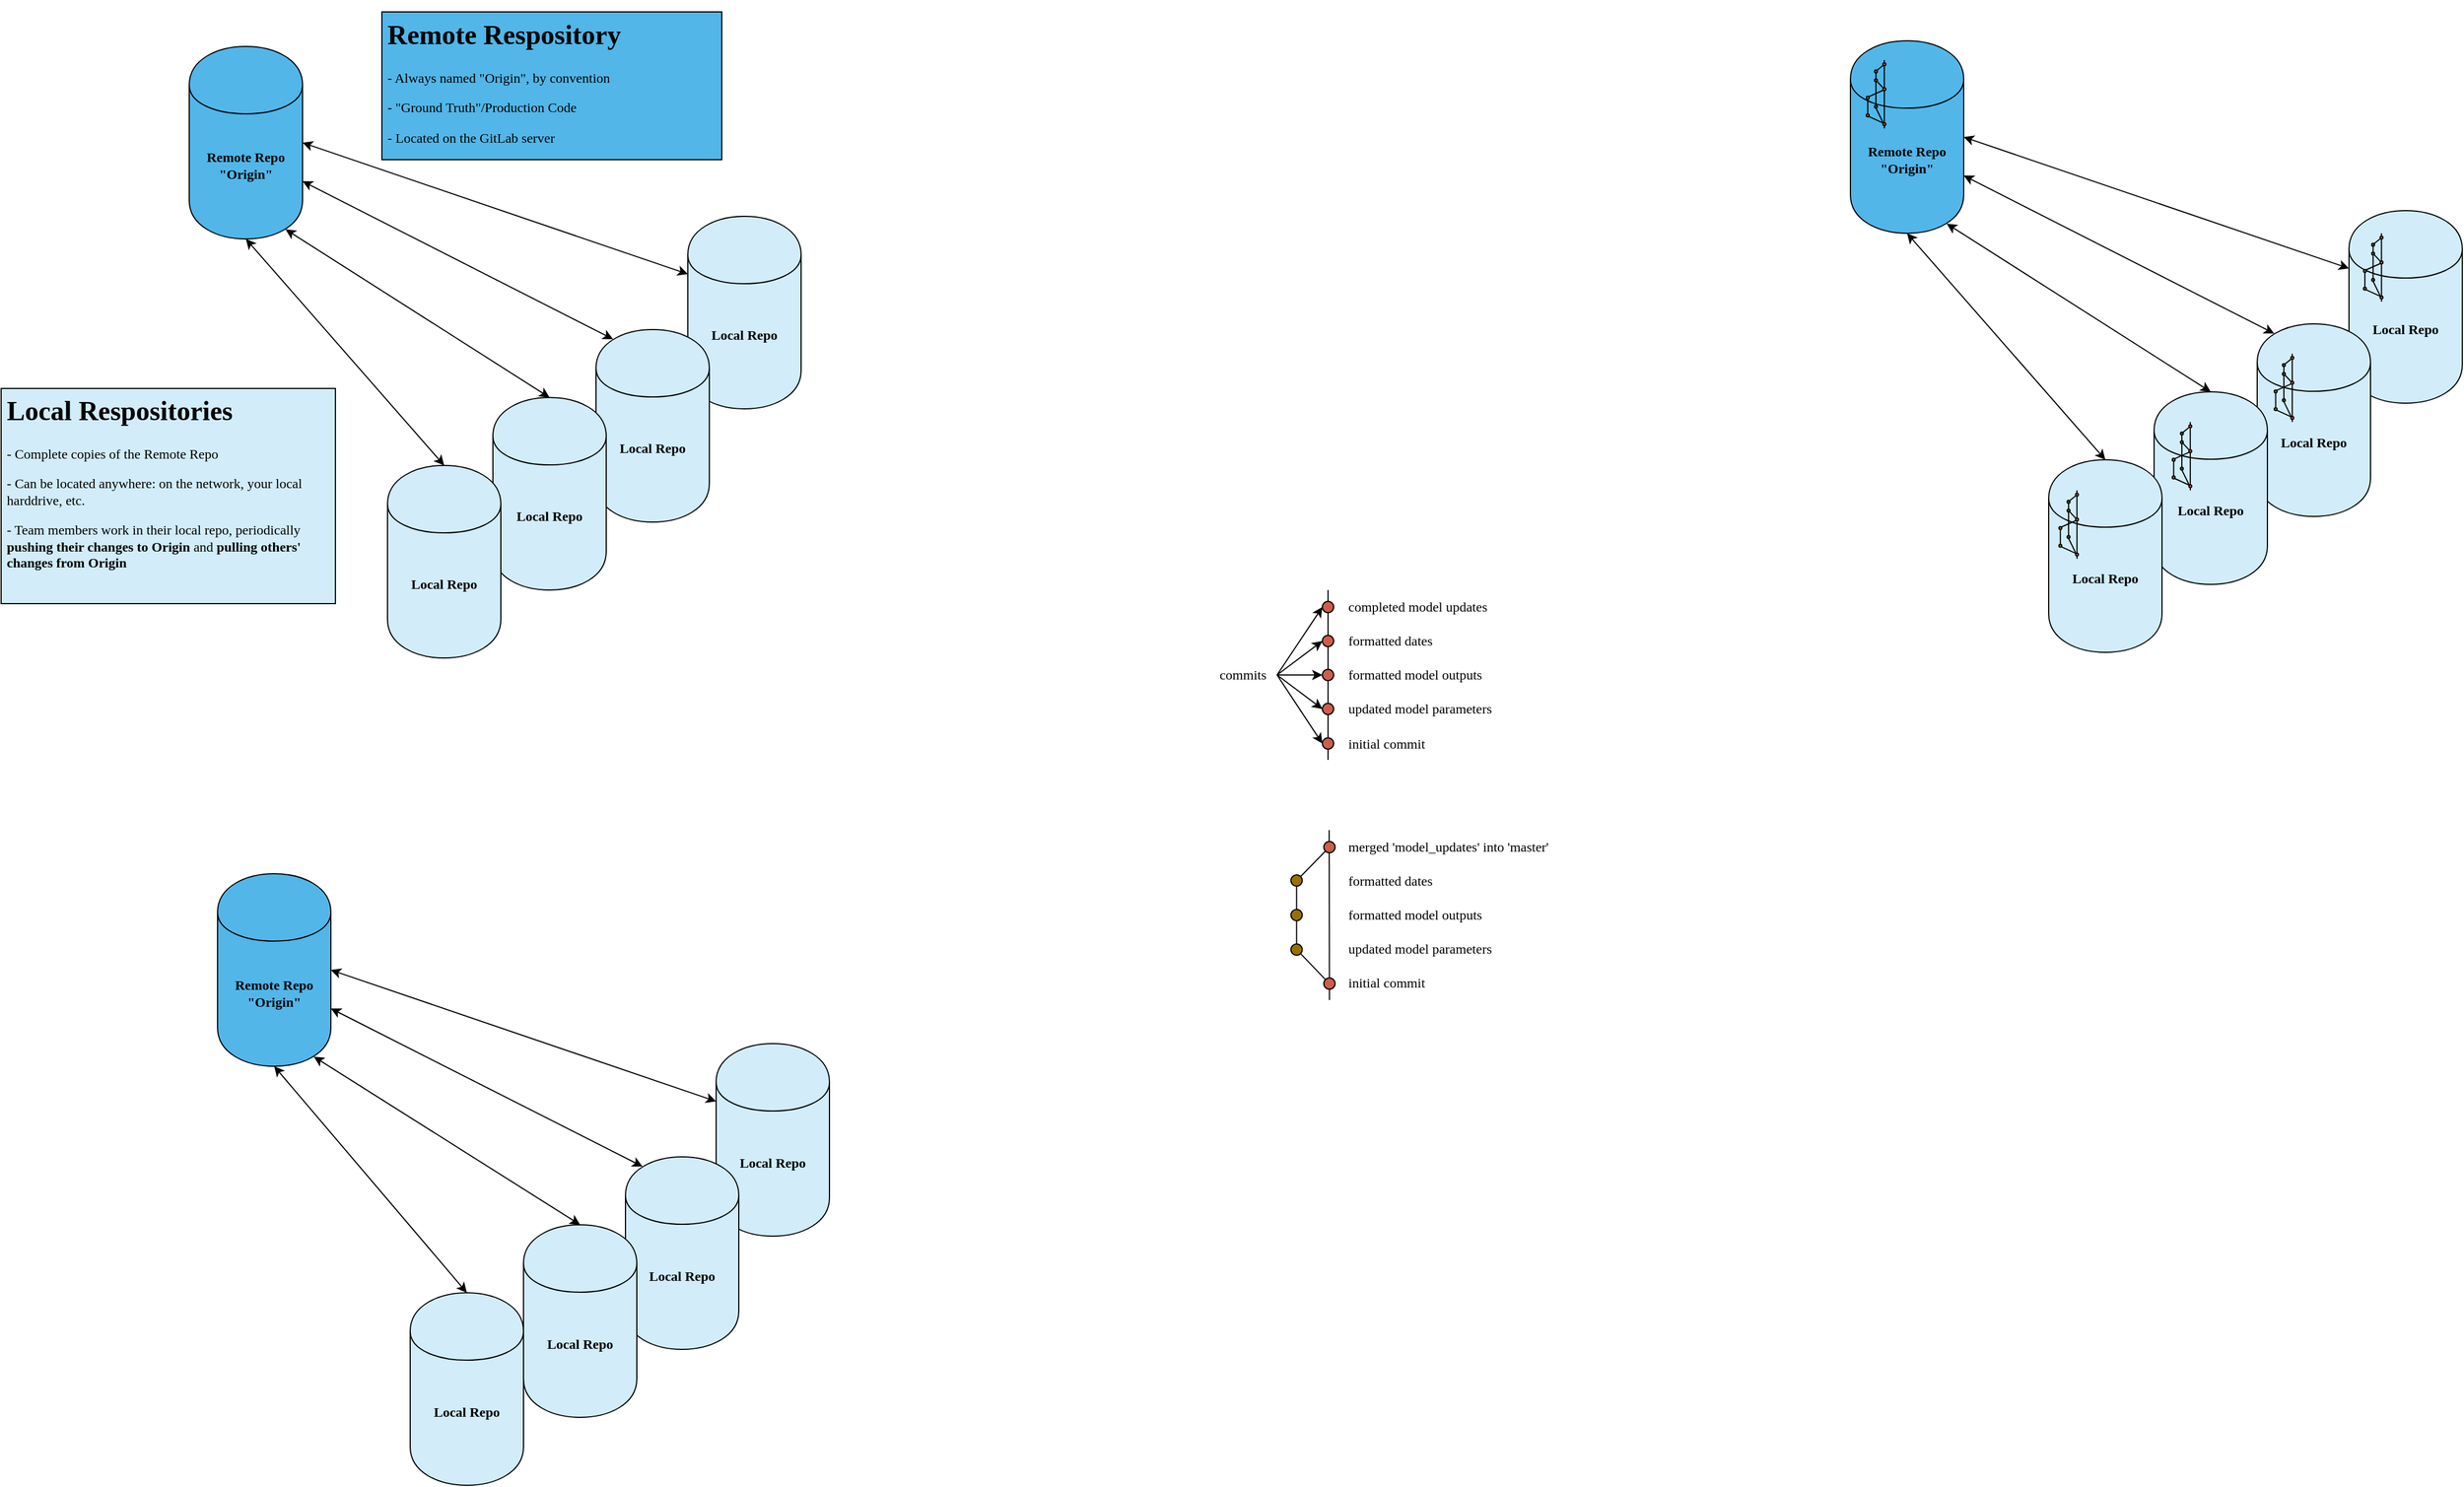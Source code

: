 <mxfile version="12.9.3" type="device"><diagram name="Page-1" id="42789a77-a242-8287-6e28-9cd8cfd52e62"><mxGraphModel dx="677" dy="-443" grid="1" gridSize="10" guides="1" tooltips="1" connect="1" arrows="1" fold="1" page="1" pageScale="1" pageWidth="1100" pageHeight="850" background="#ffffff" math="0" shadow="0"><root><mxCell id="0"/><mxCell id="1" parent="0"/><mxCell id="Ri2L9cO8buslQx6nrloK-19" value="&lt;b&gt;&lt;font face=&quot;Lucida Console&quot;&gt;Remote Repo&lt;br&gt;&quot;Origin&quot;&lt;/font&gt;&lt;br&gt;&lt;/b&gt;" style="shape=cylinder;whiteSpace=wrap;html=1;boundedLbl=1;backgroundOutline=1;fillColor=#52b6e8;" parent="1" vertex="1"><mxGeometry x="380" y="928" width="100" height="170" as="geometry"/></mxCell><mxCell id="Ri2L9cO8buslQx6nrloK-21" value="" style="endArrow=classic;startArrow=classic;html=1;entryX=0.5;entryY=1;entryDx=0;entryDy=0;exitX=0.5;exitY=0;exitDx=0;exitDy=0;" parent="1" source="Ri2L9cO8buslQx6nrloK-20" target="Ri2L9cO8buslQx6nrloK-19" edge="1"><mxGeometry width="50" height="50" relative="1" as="geometry"><mxPoint x="335" y="1200" as="sourcePoint"/><mxPoint x="545" y="1139" as="targetPoint"/></mxGeometry></mxCell><mxCell id="Ri2L9cO8buslQx6nrloK-22" value="" style="endArrow=classic;startArrow=classic;html=1;entryX=0.85;entryY=0.95;entryDx=0;entryDy=0;entryPerimeter=0;exitX=0.5;exitY=0;exitDx=0;exitDy=0;" parent="1" source="Ri2L9cO8buslQx6nrloK-27" target="Ri2L9cO8buslQx6nrloK-19" edge="1"><mxGeometry width="50" height="50" relative="1" as="geometry"><mxPoint x="480" y="1227.5" as="sourcePoint"/><mxPoint x="580" y="1130.5" as="targetPoint"/></mxGeometry></mxCell><mxCell id="Ri2L9cO8buslQx6nrloK-23" value="" style="endArrow=classic;startArrow=classic;html=1;exitX=0.15;exitY=0.05;exitDx=0;exitDy=0;entryX=1;entryY=0.7;entryDx=0;entryDy=0;exitPerimeter=0;" parent="1" source="Ri2L9cO8buslQx6nrloK-26" target="Ri2L9cO8buslQx6nrloK-19" edge="1"><mxGeometry width="50" height="50" relative="1" as="geometry"><mxPoint x="660" y="1227.5" as="sourcePoint"/><mxPoint x="595" y="1088" as="targetPoint"/></mxGeometry></mxCell><mxCell id="Ri2L9cO8buslQx6nrloK-24" value="" style="endArrow=classic;startArrow=classic;html=1;entryX=1;entryY=0.5;entryDx=0;entryDy=0;exitX=0;exitY=0.3;exitDx=0;exitDy=0;" parent="1" source="Ri2L9cO8buslQx6nrloK-28" target="Ri2L9cO8buslQx6nrloK-19" edge="1"><mxGeometry width="50" height="50" relative="1" as="geometry"><mxPoint x="785" y="1118" as="sourcePoint"/><mxPoint x="515" y="1117" as="targetPoint"/></mxGeometry></mxCell><mxCell id="Ri2L9cO8buslQx6nrloK-25" value="&lt;h1&gt;&lt;font face=&quot;Lucida Console&quot;&gt;Remote Respository&lt;/font&gt;&lt;/h1&gt;&lt;p&gt;&lt;font face=&quot;Lucida Console&quot;&gt;- Always named &quot;Origin&quot;, by convention&lt;/font&gt;&lt;/p&gt;&lt;p&gt;&lt;font face=&quot;Lucida Console&quot;&gt;- &quot;Ground Truth&quot;/Production Code&lt;/font&gt;&lt;/p&gt;&lt;p&gt;&lt;font face=&quot;Lucida Console&quot;&gt;- Located on the GitLab server&lt;/font&gt;&lt;/p&gt;" style="text;html=1;strokeColor=#000000;fillColor=#52B6E8;spacing=5;spacingTop=-20;whiteSpace=wrap;overflow=hidden;rounded=0;" parent="1" vertex="1"><mxGeometry x="550" y="897.5" width="300" height="130.5" as="geometry"/></mxCell><mxCell id="Ri2L9cO8buslQx6nrloK-28" value="&lt;b&gt;&lt;font face=&quot;Lucida Console&quot;&gt;Local Repo&lt;/font&gt;&lt;/b&gt;" style="shape=cylinder;whiteSpace=wrap;html=1;boundedLbl=1;backgroundOutline=1;fillColor=#d2ecf9;" parent="1" vertex="1"><mxGeometry x="820" y="1078" width="100" height="170" as="geometry"/></mxCell><mxCell id="Ri2L9cO8buslQx6nrloK-29" value="&lt;h1&gt;&lt;font face=&quot;Lucida Console&quot;&gt;Local Respositories&lt;/font&gt;&lt;/h1&gt;&lt;p&gt;&lt;font face=&quot;Lucida Console&quot;&gt;- Complete copies of the Remote Repo&lt;/font&gt;&lt;/p&gt;&lt;p&gt;&lt;font face=&quot;Lucida Console&quot;&gt;- Can be located anywhere: on the network, your local harddrive, etc.&lt;/font&gt;&lt;/p&gt;&lt;p&gt;&lt;font face=&quot;Lucida Console&quot;&gt;- Team members work in their local repo, periodically &lt;b&gt;pushing their changes to Origin&lt;/b&gt; and &lt;b&gt;pulling others' changes from Origin&lt;/b&gt;&lt;/font&gt;&lt;/p&gt;" style="text;html=1;strokeColor=#000000;fillColor=#D2ECF9;spacing=5;spacingTop=-20;whiteSpace=wrap;overflow=hidden;rounded=0;" parent="1" vertex="1"><mxGeometry x="214" y="1230" width="295" height="190" as="geometry"/></mxCell><mxCell id="Ri2L9cO8buslQx6nrloK-26" value="&lt;b&gt;&lt;font face=&quot;Lucida Console&quot;&gt;Local&amp;nbsp;Repo&lt;/font&gt;&lt;/b&gt;" style="shape=cylinder;whiteSpace=wrap;html=1;boundedLbl=1;backgroundOutline=1;fillColor=#d2ecf9;" parent="1" vertex="1"><mxGeometry x="739" y="1178" width="100" height="170" as="geometry"/></mxCell><mxCell id="Ri2L9cO8buslQx6nrloK-27" value="&lt;b&gt;&lt;font face=&quot;Lucida Console&quot;&gt;Local Repo&lt;/font&gt;&lt;/b&gt;" style="shape=cylinder;whiteSpace=wrap;html=1;boundedLbl=1;backgroundOutline=1;fillColor=#d2ecf9;" parent="1" vertex="1"><mxGeometry x="648" y="1238" width="100" height="170" as="geometry"/></mxCell><mxCell id="Ri2L9cO8buslQx6nrloK-20" value="&lt;b&gt;&lt;font face=&quot;Lucida Console&quot;&gt;Local&amp;nbsp;Repo&lt;/font&gt;&lt;/b&gt;" style="shape=cylinder;whiteSpace=wrap;html=1;boundedLbl=1;backgroundOutline=1;fillColor=#d2ecf9;" parent="1" vertex="1"><mxGeometry x="555" y="1298" width="100" height="170" as="geometry"/></mxCell><mxCell id="Ri2L9cO8buslQx6nrloK-30" value="&lt;b&gt;&lt;font face=&quot;Lucida Console&quot;&gt;Remote Repo&lt;br&gt;&quot;Origin&quot;&lt;/font&gt;&lt;br&gt;&lt;/b&gt;" style="shape=cylinder;whiteSpace=wrap;html=1;boundedLbl=1;backgroundOutline=1;fillColor=#52b6e8;" parent="1" vertex="1"><mxGeometry x="405" y="1658.5" width="100" height="170" as="geometry"/></mxCell><mxCell id="Ri2L9cO8buslQx6nrloK-31" value="" style="endArrow=classic;startArrow=classic;html=1;entryX=0.5;entryY=1;entryDx=0;entryDy=0;exitX=0.5;exitY=0;exitDx=0;exitDy=0;" parent="1" source="Ri2L9cO8buslQx6nrloK-40" target="Ri2L9cO8buslQx6nrloK-30" edge="1"><mxGeometry width="50" height="50" relative="1" as="geometry"><mxPoint x="360" y="1930.5" as="sourcePoint"/><mxPoint x="570" y="1869.5" as="targetPoint"/></mxGeometry></mxCell><mxCell id="Ri2L9cO8buslQx6nrloK-32" value="" style="endArrow=classic;startArrow=classic;html=1;entryX=0.85;entryY=0.95;entryDx=0;entryDy=0;entryPerimeter=0;exitX=0.5;exitY=0;exitDx=0;exitDy=0;" parent="1" source="Ri2L9cO8buslQx6nrloK-39" target="Ri2L9cO8buslQx6nrloK-30" edge="1"><mxGeometry width="50" height="50" relative="1" as="geometry"><mxPoint x="505" y="1958" as="sourcePoint"/><mxPoint x="605" y="1861" as="targetPoint"/></mxGeometry></mxCell><mxCell id="Ri2L9cO8buslQx6nrloK-33" value="" style="endArrow=classic;startArrow=classic;html=1;exitX=0.15;exitY=0.05;exitDx=0;exitDy=0;entryX=1;entryY=0.7;entryDx=0;entryDy=0;exitPerimeter=0;" parent="1" source="Ri2L9cO8buslQx6nrloK-38" target="Ri2L9cO8buslQx6nrloK-30" edge="1"><mxGeometry width="50" height="50" relative="1" as="geometry"><mxPoint x="685" y="1958" as="sourcePoint"/><mxPoint x="620" y="1818.5" as="targetPoint"/></mxGeometry></mxCell><mxCell id="Ri2L9cO8buslQx6nrloK-34" value="" style="endArrow=classic;startArrow=classic;html=1;entryX=1;entryY=0.5;entryDx=0;entryDy=0;exitX=0;exitY=0.3;exitDx=0;exitDy=0;" parent="1" source="Ri2L9cO8buslQx6nrloK-36" target="Ri2L9cO8buslQx6nrloK-30" edge="1"><mxGeometry width="50" height="50" relative="1" as="geometry"><mxPoint x="810" y="1848.5" as="sourcePoint"/><mxPoint x="540" y="1847.5" as="targetPoint"/></mxGeometry></mxCell><mxCell id="Ri2L9cO8buslQx6nrloK-36" value="&lt;b&gt;&lt;font face=&quot;Lucida Console&quot;&gt;Local Repo&lt;/font&gt;&lt;/b&gt;" style="shape=cylinder;whiteSpace=wrap;html=1;boundedLbl=1;backgroundOutline=1;fillColor=#d2ecf9;" parent="1" vertex="1"><mxGeometry x="845" y="1808.5" width="100" height="170" as="geometry"/></mxCell><mxCell id="Ri2L9cO8buslQx6nrloK-38" value="&lt;b&gt;&lt;font face=&quot;Lucida Console&quot;&gt;Local&amp;nbsp;Repo&lt;/font&gt;&lt;/b&gt;" style="shape=cylinder;whiteSpace=wrap;html=1;boundedLbl=1;backgroundOutline=1;fillColor=#d2ecf9;" parent="1" vertex="1"><mxGeometry x="765" y="1908.5" width="100" height="170" as="geometry"/></mxCell><mxCell id="Ri2L9cO8buslQx6nrloK-39" value="&lt;b&gt;&lt;font face=&quot;Lucida Console&quot;&gt;Local Repo&lt;/font&gt;&lt;/b&gt;" style="shape=cylinder;whiteSpace=wrap;html=1;boundedLbl=1;backgroundOutline=1;fillColor=#d2ecf9;" parent="1" vertex="1"><mxGeometry x="675" y="1968.5" width="100" height="170" as="geometry"/></mxCell><mxCell id="Ri2L9cO8buslQx6nrloK-40" value="&lt;b&gt;&lt;font face=&quot;Lucida Console&quot;&gt;Local&amp;nbsp;Repo&lt;/font&gt;&lt;/b&gt;" style="shape=cylinder;whiteSpace=wrap;html=1;boundedLbl=1;backgroundOutline=1;fillColor=#d2ecf9;" parent="1" vertex="1"><mxGeometry x="575" y="2028.5" width="100" height="170" as="geometry"/></mxCell><mxCell id="Ri2L9cO8buslQx6nrloK-53" value="" style="endArrow=none;html=1;" parent="1" edge="1"><mxGeometry width="50" height="50" relative="1" as="geometry"><mxPoint x="1386.25" y="1770" as="sourcePoint"/><mxPoint x="1386" y="1620" as="targetPoint"/></mxGeometry></mxCell><mxCell id="Ri2L9cO8buslQx6nrloK-55" value="" style="ellipse;whiteSpace=wrap;html=1;aspect=fixed;strokeColor=#000000;fillColor=#cb5e4e;" parent="1" vertex="1"><mxGeometry x="1381.25" y="1630" width="10" height="10" as="geometry"/></mxCell><mxCell id="Ri2L9cO8buslQx6nrloK-57" value="" style="ellipse;whiteSpace=wrap;html=1;aspect=fixed;strokeColor=#000000;fillColor=#cb5e4e;" parent="1" vertex="1"><mxGeometry x="1381.25" y="1750.5" width="10" height="10" as="geometry"/></mxCell><mxCell id="Ri2L9cO8buslQx6nrloK-60" value="&lt;font face=&quot;Lucida Console&quot;&gt;commits&lt;/font&gt;" style="text;html=1;strokeColor=none;fillColor=none;align=center;verticalAlign=middle;whiteSpace=wrap;rounded=0;" parent="1" vertex="1"><mxGeometry x="1280" y="1473" width="60" height="20" as="geometry"/></mxCell><mxCell id="Ri2L9cO8buslQx6nrloK-61" value="" style="endArrow=classic;html=1;exitX=1;exitY=0.5;exitDx=0;exitDy=0;entryX=0;entryY=0.5;entryDx=0;entryDy=0;" parent="1" source="Ri2L9cO8buslQx6nrloK-60" target="Ri2L9cO8buslQx6nrloK-42" edge="1"><mxGeometry width="50" height="50" relative="1" as="geometry"><mxPoint x="1430" y="1470" as="sourcePoint"/><mxPoint x="1360" y="1440" as="targetPoint"/></mxGeometry></mxCell><mxCell id="Ri2L9cO8buslQx6nrloK-62" value="" style="endArrow=classic;html=1;exitX=1;exitY=0.5;exitDx=0;exitDy=0;entryX=0;entryY=0.5;entryDx=0;entryDy=0;" parent="1" source="Ri2L9cO8buslQx6nrloK-60" target="Ri2L9cO8buslQx6nrloK-45" edge="1"><mxGeometry width="50" height="50" relative="1" as="geometry"><mxPoint x="1450" y="1480" as="sourcePoint"/><mxPoint x="1401.67" y="1436.33" as="targetPoint"/></mxGeometry></mxCell><mxCell id="Ri2L9cO8buslQx6nrloK-63" value="" style="endArrow=classic;html=1;exitX=1;exitY=0.5;exitDx=0;exitDy=0;entryX=0;entryY=0.5;entryDx=0;entryDy=0;" parent="1" source="Ri2L9cO8buslQx6nrloK-60" target="Ri2L9cO8buslQx6nrloK-41" edge="1"><mxGeometry width="50" height="50" relative="1" as="geometry"><mxPoint x="1450" y="1480" as="sourcePoint"/><mxPoint x="1380" y="1490" as="targetPoint"/></mxGeometry></mxCell><mxCell id="Ri2L9cO8buslQx6nrloK-64" value="" style="endArrow=classic;html=1;exitX=1;exitY=0.5;exitDx=0;exitDy=0;entryX=0;entryY=0.5;entryDx=0;entryDy=0;" parent="1" source="Ri2L9cO8buslQx6nrloK-60" target="Ri2L9cO8buslQx6nrloK-43" edge="1"><mxGeometry width="50" height="50" relative="1" as="geometry"><mxPoint x="1430" y="1472" as="sourcePoint"/><mxPoint x="1381" y="1509" as="targetPoint"/></mxGeometry></mxCell><mxCell id="Ri2L9cO8buslQx6nrloK-65" value="" style="endArrow=classic;html=1;exitX=1;exitY=0.5;exitDx=0;exitDy=0;entryX=0;entryY=0.5;entryDx=0;entryDy=0;" parent="1" source="Ri2L9cO8buslQx6nrloK-60" target="Ri2L9cO8buslQx6nrloK-44" edge="1"><mxGeometry width="50" height="50" relative="1" as="geometry"><mxPoint x="1470" y="1500" as="sourcePoint"/><mxPoint x="1350" y="1540" as="targetPoint"/></mxGeometry></mxCell><mxCell id="Ri2L9cO8buslQx6nrloK-68" value="" style="endArrow=none;html=1;exitX=0.5;exitY=0;exitDx=0;exitDy=0;entryX=0.5;entryY=1;entryDx=0;entryDy=0;" parent="1" source="Ri2L9cO8buslQx6nrloK-72" target="Ri2L9cO8buslQx6nrloK-71" edge="1"><mxGeometry width="50" height="50" relative="1" as="geometry"><mxPoint x="1357.25" y="1740" as="sourcePoint"/><mxPoint x="1357.25" y="1590" as="targetPoint"/></mxGeometry></mxCell><mxCell id="Ri2L9cO8buslQx6nrloK-71" value="" style="ellipse;whiteSpace=wrap;html=1;aspect=fixed;strokeColor=#000000;fillColor=#977100;" parent="1" vertex="1"><mxGeometry x="1352.25" y="1690" width="10" height="10" as="geometry"/></mxCell><mxCell id="Ri2L9cO8buslQx6nrloK-72" value="" style="ellipse;whiteSpace=wrap;html=1;aspect=fixed;strokeColor=#000000;fillColor=#977100;" parent="1" vertex="1"><mxGeometry x="1352.25" y="1720.5" width="10" height="10" as="geometry"/></mxCell><mxCell id="Ri2L9cO8buslQx6nrloK-77" value="" style="endArrow=none;html=1;entryX=1;entryY=1;entryDx=0;entryDy=0;exitX=0;exitY=0;exitDx=0;exitDy=0;" parent="1" source="Ri2L9cO8buslQx6nrloK-57" target="Ri2L9cO8buslQx6nrloK-72" edge="1"><mxGeometry width="50" height="50" relative="1" as="geometry"><mxPoint x="1390" y="1750" as="sourcePoint"/><mxPoint x="1426.25" y="1712" as="targetPoint"/></mxGeometry></mxCell><mxCell id="Ri2L9cO8buslQx6nrloK-79" value="" style="endArrow=none;html=1;entryX=1;entryY=0;entryDx=0;entryDy=0;exitX=0;exitY=1;exitDx=0;exitDy=0;" parent="1" source="Ri2L9cO8buslQx6nrloK-55" target="Ri2L9cO8buslQx6nrloK-82" edge="1"><mxGeometry width="50" height="50" relative="1" as="geometry"><mxPoint x="1400" y="1650" as="sourcePoint"/><mxPoint x="1422.714" y="1739.036" as="targetPoint"/></mxGeometry></mxCell><mxCell id="Ri2L9cO8buslQx6nrloK-81" value="" style="endArrow=none;html=1;exitX=0.5;exitY=0;exitDx=0;exitDy=0;entryX=0.5;entryY=1;entryDx=0;entryDy=0;" parent="1" target="Ri2L9cO8buslQx6nrloK-82" edge="1"><mxGeometry width="50" height="50" relative="1" as="geometry"><mxPoint x="1357.25" y="1690" as="sourcePoint"/><mxPoint x="1357.25" y="1559.5" as="targetPoint"/></mxGeometry></mxCell><mxCell id="Ri2L9cO8buslQx6nrloK-82" value="" style="ellipse;whiteSpace=wrap;html=1;aspect=fixed;strokeColor=#000000;fillColor=#977100;" parent="1" vertex="1"><mxGeometry x="1352.25" y="1659.5" width="10" height="10" as="geometry"/></mxCell><mxCell id="Ri2L9cO8buslQx6nrloK-46" value="" style="endArrow=none;html=1;" parent="1" edge="1"><mxGeometry width="50" height="50" relative="1" as="geometry"><mxPoint x="1385" y="1558" as="sourcePoint"/><mxPoint x="1385" y="1408" as="targetPoint"/></mxGeometry></mxCell><mxCell id="Ri2L9cO8buslQx6nrloK-41" value="" style="ellipse;whiteSpace=wrap;html=1;aspect=fixed;strokeColor=#000000;fillColor=#cb5e4e;" parent="1" vertex="1"><mxGeometry x="1380" y="1478" width="10" height="10" as="geometry"/></mxCell><mxCell id="Ri2L9cO8buslQx6nrloK-42" value="" style="ellipse;whiteSpace=wrap;html=1;aspect=fixed;strokeColor=#000000;fillColor=#cb5e4e;" parent="1" vertex="1"><mxGeometry x="1380" y="1418" width="10" height="10" as="geometry"/></mxCell><mxCell id="Ri2L9cO8buslQx6nrloK-43" value="" style="ellipse;whiteSpace=wrap;html=1;aspect=fixed;strokeColor=#000000;fillColor=#cb5e4e;" parent="1" vertex="1"><mxGeometry x="1380" y="1508" width="10" height="10" as="geometry"/></mxCell><mxCell id="Ri2L9cO8buslQx6nrloK-44" value="" style="ellipse;whiteSpace=wrap;html=1;aspect=fixed;strokeColor=#000000;fillColor=#cb5e4e;" parent="1" vertex="1"><mxGeometry x="1380" y="1538.5" width="10" height="10" as="geometry"/></mxCell><mxCell id="Ri2L9cO8buslQx6nrloK-45" value="" style="ellipse;whiteSpace=wrap;html=1;aspect=fixed;strokeColor=#000000;fillColor=#cb5e4e;" parent="1" vertex="1"><mxGeometry x="1380" y="1448" width="10" height="10" as="geometry"/></mxCell><mxCell id="Ri2L9cO8buslQx6nrloK-85" value="&lt;font face=&quot;Lucida Console&quot;&gt;initial commit&lt;/font&gt;" style="text;html=1;strokeColor=none;fillColor=none;align=left;verticalAlign=middle;whiteSpace=wrap;rounded=0;" parent="1" vertex="1"><mxGeometry x="1400.63" y="1533.5" width="119.37" height="20" as="geometry"/></mxCell><mxCell id="Ri2L9cO8buslQx6nrloK-86" value="&lt;font face=&quot;Lucida Console&quot;&gt;updated model parameters&lt;/font&gt;" style="text;html=1;strokeColor=none;fillColor=none;align=left;verticalAlign=middle;whiteSpace=wrap;rounded=0;" parent="1" vertex="1"><mxGeometry x="1400.63" y="1503" width="189.37" height="20" as="geometry"/></mxCell><mxCell id="Ri2L9cO8buslQx6nrloK-87" value="&lt;font face=&quot;Lucida Console&quot;&gt;completed model updates&lt;/font&gt;" style="text;html=1;strokeColor=none;fillColor=none;align=left;verticalAlign=middle;whiteSpace=wrap;rounded=0;" parent="1" vertex="1"><mxGeometry x="1400.63" y="1413" width="189.37" height="20" as="geometry"/></mxCell><mxCell id="Ri2L9cO8buslQx6nrloK-88" value="&lt;font face=&quot;Lucida Console&quot;&gt;formatted dates&lt;/font&gt;" style="text;html=1;strokeColor=none;fillColor=none;align=left;verticalAlign=middle;whiteSpace=wrap;rounded=0;" parent="1" vertex="1"><mxGeometry x="1400.63" y="1443" width="119.37" height="20" as="geometry"/></mxCell><mxCell id="Ri2L9cO8buslQx6nrloK-89" value="&lt;font face=&quot;Lucida Console&quot;&gt;formatted model outputs&lt;/font&gt;" style="text;html=1;strokeColor=none;fillColor=none;align=left;verticalAlign=middle;whiteSpace=wrap;rounded=0;" parent="1" vertex="1"><mxGeometry x="1400.63" y="1473" width="179.37" height="20" as="geometry"/></mxCell><mxCell id="Ri2L9cO8buslQx6nrloK-93" value="&lt;font face=&quot;Lucida Console&quot;&gt;initial commit&lt;/font&gt;" style="text;html=1;strokeColor=none;fillColor=none;align=left;verticalAlign=middle;whiteSpace=wrap;rounded=0;" parent="1" vertex="1"><mxGeometry x="1400.63" y="1745.25" width="119.37" height="20" as="geometry"/></mxCell><mxCell id="Ri2L9cO8buslQx6nrloK-94" value="&lt;font face=&quot;Lucida Console&quot;&gt;updated model parameters&lt;/font&gt;" style="text;html=1;strokeColor=none;fillColor=none;align=left;verticalAlign=middle;whiteSpace=wrap;rounded=0;" parent="1" vertex="1"><mxGeometry x="1400.63" y="1714.75" width="189.37" height="20" as="geometry"/></mxCell><mxCell id="Ri2L9cO8buslQx6nrloK-95" value="&lt;font face=&quot;Lucida Console&quot;&gt;merged 'model_updates' into 'master'&lt;/font&gt;" style="text;html=1;strokeColor=none;fillColor=none;align=left;verticalAlign=middle;whiteSpace=wrap;rounded=0;" parent="1" vertex="1"><mxGeometry x="1400.63" y="1624.75" width="269.37" height="20" as="geometry"/></mxCell><mxCell id="Ri2L9cO8buslQx6nrloK-96" value="&lt;font face=&quot;Lucida Console&quot;&gt;formatted dates&lt;/font&gt;" style="text;html=1;strokeColor=none;fillColor=none;align=left;verticalAlign=middle;whiteSpace=wrap;rounded=0;" parent="1" vertex="1"><mxGeometry x="1400.63" y="1654.75" width="119.37" height="20" as="geometry"/></mxCell><mxCell id="Ri2L9cO8buslQx6nrloK-97" value="&lt;font face=&quot;Lucida Console&quot;&gt;formatted model outputs&lt;/font&gt;" style="text;html=1;strokeColor=none;fillColor=none;align=left;verticalAlign=middle;whiteSpace=wrap;rounded=0;" parent="1" vertex="1"><mxGeometry x="1400.63" y="1684.75" width="179.37" height="20" as="geometry"/></mxCell><mxCell id="Ri2L9cO8buslQx6nrloK-98" value="&lt;b&gt;&lt;font face=&quot;Lucida Console&quot;&gt;Remote Repo&lt;br&gt;&quot;Origin&quot;&lt;/font&gt;&lt;br&gt;&lt;/b&gt;" style="shape=cylinder;whiteSpace=wrap;html=1;boundedLbl=1;backgroundOutline=1;fillColor=#52b6e8;" parent="1" vertex="1"><mxGeometry x="1846" y="923" width="100" height="170" as="geometry"/></mxCell><mxCell id="Ri2L9cO8buslQx6nrloK-99" value="" style="endArrow=classic;startArrow=classic;html=1;entryX=0.5;entryY=1;entryDx=0;entryDy=0;exitX=0.5;exitY=0;exitDx=0;exitDy=0;" parent="1" source="Ri2L9cO8buslQx6nrloK-108" target="Ri2L9cO8buslQx6nrloK-98" edge="1"><mxGeometry width="50" height="50" relative="1" as="geometry"><mxPoint x="1801" y="1195" as="sourcePoint"/><mxPoint x="2011" y="1134" as="targetPoint"/></mxGeometry></mxCell><mxCell id="Ri2L9cO8buslQx6nrloK-100" value="" style="endArrow=classic;startArrow=classic;html=1;entryX=0.85;entryY=0.95;entryDx=0;entryDy=0;entryPerimeter=0;exitX=0.5;exitY=0;exitDx=0;exitDy=0;" parent="1" source="Ri2L9cO8buslQx6nrloK-107" target="Ri2L9cO8buslQx6nrloK-98" edge="1"><mxGeometry width="50" height="50" relative="1" as="geometry"><mxPoint x="1946" y="1222.5" as="sourcePoint"/><mxPoint x="2046" y="1125.5" as="targetPoint"/></mxGeometry></mxCell><mxCell id="Ri2L9cO8buslQx6nrloK-101" value="" style="endArrow=classic;startArrow=classic;html=1;exitX=0.15;exitY=0.05;exitDx=0;exitDy=0;entryX=1;entryY=0.7;entryDx=0;entryDy=0;exitPerimeter=0;" parent="1" source="Ri2L9cO8buslQx6nrloK-106" target="Ri2L9cO8buslQx6nrloK-98" edge="1"><mxGeometry width="50" height="50" relative="1" as="geometry"><mxPoint x="2126" y="1222.5" as="sourcePoint"/><mxPoint x="2061" y="1083" as="targetPoint"/></mxGeometry></mxCell><mxCell id="Ri2L9cO8buslQx6nrloK-102" value="" style="endArrow=classic;startArrow=classic;html=1;entryX=1;entryY=0.5;entryDx=0;entryDy=0;exitX=0;exitY=0.3;exitDx=0;exitDy=0;" parent="1" source="Ri2L9cO8buslQx6nrloK-104" target="Ri2L9cO8buslQx6nrloK-98" edge="1"><mxGeometry width="50" height="50" relative="1" as="geometry"><mxPoint x="2251" y="1113" as="sourcePoint"/><mxPoint x="1981" y="1112" as="targetPoint"/></mxGeometry></mxCell><mxCell id="Ri2L9cO8buslQx6nrloK-104" value="&lt;b&gt;&lt;font face=&quot;Lucida Console&quot;&gt;Local Repo&lt;/font&gt;&lt;/b&gt;" style="shape=cylinder;whiteSpace=wrap;html=1;boundedLbl=1;backgroundOutline=1;fillColor=#d2ecf9;" parent="1" vertex="1"><mxGeometry x="2286" y="1073" width="100" height="170" as="geometry"/></mxCell><mxCell id="Ri2L9cO8buslQx6nrloK-106" value="&lt;b&gt;&lt;font face=&quot;Lucida Console&quot;&gt;Local&amp;nbsp;Repo&lt;/font&gt;&lt;/b&gt;" style="shape=cylinder;whiteSpace=wrap;html=1;boundedLbl=1;backgroundOutline=1;fillColor=#d2ecf9;" parent="1" vertex="1"><mxGeometry x="2205" y="1173" width="100" height="170" as="geometry"/></mxCell><mxCell id="Ri2L9cO8buslQx6nrloK-107" value="&lt;b&gt;&lt;font face=&quot;Lucida Console&quot;&gt;Local Repo&lt;/font&gt;&lt;/b&gt;" style="shape=cylinder;whiteSpace=wrap;html=1;boundedLbl=1;backgroundOutline=1;fillColor=#d2ecf9;" parent="1" vertex="1"><mxGeometry x="2114" y="1233" width="100" height="170" as="geometry"/></mxCell><mxCell id="Ri2L9cO8buslQx6nrloK-108" value="&lt;b&gt;&lt;font face=&quot;Lucida Console&quot;&gt;Local&amp;nbsp;Repo&lt;/font&gt;&lt;/b&gt;" style="shape=cylinder;whiteSpace=wrap;html=1;boundedLbl=1;backgroundOutline=1;fillColor=#d2ecf9;" parent="1" vertex="1"><mxGeometry x="2021" y="1293" width="100" height="170" as="geometry"/></mxCell><mxCell id="Ri2L9cO8buslQx6nrloK-157" value="" style="group" parent="1" vertex="1" connectable="0"><mxGeometry x="2130" y="1259.66" width="17.25" height="60.34" as="geometry"/></mxCell><mxCell id="Ri2L9cO8buslQx6nrloK-125" value="" style="endArrow=none;html=1;" parent="Ri2L9cO8buslQx6nrloK-157" edge="1"><mxGeometry width="50" height="50" relative="1" as="geometry"><mxPoint x="15.967" y="60.34" as="sourcePoint"/><mxPoint x="15.903" as="targetPoint"/></mxGeometry></mxCell><mxCell id="Ri2L9cO8buslQx6nrloK-126" value="" style="ellipse;whiteSpace=wrap;html=1;aspect=fixed;strokeColor=#000000;fillColor=#cb5e4e;" parent="Ri2L9cO8buslQx6nrloK-157" vertex="1"><mxGeometry x="14.685" y="24.431" width="2.565" height="2.565" as="geometry"/></mxCell><mxCell id="Ri2L9cO8buslQx6nrloK-127" value="" style="ellipse;whiteSpace=wrap;html=1;aspect=fixed;strokeColor=#000000;fillColor=#cb5e4e;" parent="Ri2L9cO8buslQx6nrloK-157" vertex="1"><mxGeometry x="14.685" y="55.338" width="2.565" height="2.565" as="geometry"/></mxCell><mxCell id="Ri2L9cO8buslQx6nrloK-131" value="" style="endArrow=none;html=1;entryX=1;entryY=1;entryDx=0;entryDy=0;exitX=0;exitY=0;exitDx=0;exitDy=0;" parent="Ri2L9cO8buslQx6nrloK-157" source="Ri2L9cO8buslQx6nrloK-127" target="Ri2L9cO8buslQx6nrloK-146" edge="1"><mxGeometry width="50" height="50" relative="1" as="geometry"><mxPoint x="16.929" y="55.21" as="sourcePoint"/><mxPoint x="26.228" y="45.463" as="targetPoint"/></mxGeometry></mxCell><mxCell id="Ri2L9cO8buslQx6nrloK-132" value="" style="endArrow=none;html=1;entryX=1;entryY=0;entryDx=0;entryDy=0;exitX=0;exitY=1;exitDx=0;exitDy=0;" parent="Ri2L9cO8buslQx6nrloK-157" source="Ri2L9cO8buslQx6nrloK-126" target="Ri2L9cO8buslQx6nrloK-151" edge="1"><mxGeometry width="50" height="50" relative="1" as="geometry"><mxPoint x="19.494" y="29.561" as="sourcePoint"/><mxPoint x="25.321" y="52.398" as="targetPoint"/></mxGeometry></mxCell><mxCell id="Ri2L9cO8buslQx6nrloK-134" value="" style="ellipse;whiteSpace=wrap;html=1;aspect=fixed;strokeColor=#000000;fillColor=#496828;" parent="Ri2L9cO8buslQx6nrloK-157" vertex="1"><mxGeometry x="7.246" y="16.608" width="2.565" height="2.565" as="geometry"/></mxCell><mxCell id="Ri2L9cO8buslQx6nrloK-140" value="" style="ellipse;whiteSpace=wrap;html=1;aspect=fixed;strokeColor=#000000;fillColor=#cb5e4e;" parent="Ri2L9cO8buslQx6nrloK-157" vertex="1"><mxGeometry x="14.685" y="2.437" width="2.565" height="2.565" as="geometry"/></mxCell><mxCell id="Ri2L9cO8buslQx6nrloK-142" value="" style="endArrow=none;html=1;exitX=0.5;exitY=0;exitDx=0;exitDy=0;entryX=0.5;entryY=1;entryDx=0;entryDy=0;" parent="Ri2L9cO8buslQx6nrloK-157" source="Ri2L9cO8buslQx6nrloK-134" target="Ri2L9cO8buslQx6nrloK-143" edge="1"><mxGeometry width="50" height="50" relative="1" as="geometry"><mxPoint x="8.529" y="16.608" as="sourcePoint"/><mxPoint x="8.529" y="-16.864" as="targetPoint"/></mxGeometry></mxCell><mxCell id="Ri2L9cO8buslQx6nrloK-143" value="" style="ellipse;whiteSpace=wrap;html=1;aspect=fixed;strokeColor=#000000;fillColor=#496828;" parent="Ri2L9cO8buslQx6nrloK-157" vertex="1"><mxGeometry x="7.246" y="8.785" width="2.565" height="2.565" as="geometry"/></mxCell><mxCell id="Ri2L9cO8buslQx6nrloK-146" value="" style="ellipse;whiteSpace=wrap;html=1;aspect=fixed;strokeColor=#000000;fillColor=#977100;" parent="Ri2L9cO8buslQx6nrloK-157" vertex="1"><mxGeometry y="47.644" width="2.565" height="2.565" as="geometry"/></mxCell><mxCell id="Ri2L9cO8buslQx6nrloK-149" value="" style="ellipse;whiteSpace=wrap;html=1;aspect=fixed;strokeColor=#000000;fillColor=#496828;" parent="Ri2L9cO8buslQx6nrloK-157" vertex="1"><mxGeometry x="7.246" y="39.821" width="2.565" height="2.565" as="geometry"/></mxCell><mxCell id="Ri2L9cO8buslQx6nrloK-150" value="" style="endArrow=none;html=1;exitX=0;exitY=0;exitDx=0;exitDy=0;entryX=0.5;entryY=1;entryDx=0;entryDy=0;" parent="Ri2L9cO8buslQx6nrloK-157" source="Ri2L9cO8buslQx6nrloK-127" target="Ri2L9cO8buslQx6nrloK-149" edge="1"><mxGeometry width="50" height="50" relative="1" as="geometry"><mxPoint x="8.529" y="47.644" as="sourcePoint"/><mxPoint x="8.529" y="34.562" as="targetPoint"/></mxGeometry></mxCell><mxCell id="Ri2L9cO8buslQx6nrloK-151" value="" style="ellipse;whiteSpace=wrap;html=1;aspect=fixed;strokeColor=#000000;fillColor=#977100;" parent="Ri2L9cO8buslQx6nrloK-157" vertex="1"><mxGeometry y="31.998" width="2.565" height="2.565" as="geometry"/></mxCell><mxCell id="Ri2L9cO8buslQx6nrloK-128" value="" style="endArrow=none;html=1;exitX=0.5;exitY=0;exitDx=0;exitDy=0;entryX=0.5;entryY=1;entryDx=0;entryDy=0;" parent="Ri2L9cO8buslQx6nrloK-157" source="Ri2L9cO8buslQx6nrloK-149" target="Ri2L9cO8buslQx6nrloK-134" edge="1"><mxGeometry width="50" height="50" relative="1" as="geometry"><mxPoint x="8.529" y="52.645" as="sourcePoint"/><mxPoint x="8.529" y="42.385" as="targetPoint"/></mxGeometry></mxCell><mxCell id="Ri2L9cO8buslQx6nrloK-152" value="" style="endArrow=none;html=1;entryX=0;entryY=0;entryDx=0;entryDy=0;exitX=1;exitY=1;exitDx=0;exitDy=0;" parent="Ri2L9cO8buslQx6nrloK-157" source="Ri2L9cO8buslQx6nrloK-134" target="Ri2L9cO8buslQx6nrloK-126" edge="1"><mxGeometry width="50" height="50" relative="1" as="geometry"><mxPoint x="-15.39" y="30.843" as="sourcePoint"/><mxPoint x="-2.565" y="18.019" as="targetPoint"/></mxGeometry></mxCell><mxCell id="Ri2L9cO8buslQx6nrloK-144" value="" style="endArrow=none;html=1;exitX=0.5;exitY=0;exitDx=0;exitDy=0;entryX=0.5;entryY=1;entryDx=0;entryDy=0;" parent="Ri2L9cO8buslQx6nrloK-157" source="Ri2L9cO8buslQx6nrloK-146" target="Ri2L9cO8buslQx6nrloK-151" edge="1"><mxGeometry width="50" height="50" relative="1" as="geometry"><mxPoint x="1.283" y="52.645" as="sourcePoint"/><mxPoint x="1.283" y="42.385" as="targetPoint"/></mxGeometry></mxCell><mxCell id="Ri2L9cO8buslQx6nrloK-156" value="" style="endArrow=none;html=1;exitX=1;exitY=0;exitDx=0;exitDy=0;entryX=0;entryY=1;entryDx=0;entryDy=0;" parent="Ri2L9cO8buslQx6nrloK-157" source="Ri2L9cO8buslQx6nrloK-143" target="Ri2L9cO8buslQx6nrloK-140" edge="1"><mxGeometry width="50" height="50" relative="1" as="geometry"><mxPoint x="11.094" y="19.173" as="sourcePoint"/><mxPoint x="11.094" y="13.915" as="targetPoint"/></mxGeometry></mxCell><mxCell id="Ri2L9cO8buslQx6nrloK-158" value="" style="group" parent="1" vertex="1" connectable="0"><mxGeometry x="1860" y="940" width="17.25" height="60.34" as="geometry"/></mxCell><mxCell id="Ri2L9cO8buslQx6nrloK-159" value="" style="endArrow=none;html=1;" parent="Ri2L9cO8buslQx6nrloK-158" edge="1"><mxGeometry width="50" height="50" relative="1" as="geometry"><mxPoint x="15.967" y="60.34" as="sourcePoint"/><mxPoint x="15.903" as="targetPoint"/></mxGeometry></mxCell><mxCell id="Ri2L9cO8buslQx6nrloK-160" value="" style="ellipse;whiteSpace=wrap;html=1;aspect=fixed;strokeColor=#000000;fillColor=#cb5e4e;" parent="Ri2L9cO8buslQx6nrloK-158" vertex="1"><mxGeometry x="14.685" y="24.431" width="2.565" height="2.565" as="geometry"/></mxCell><mxCell id="Ri2L9cO8buslQx6nrloK-161" value="" style="ellipse;whiteSpace=wrap;html=1;aspect=fixed;strokeColor=#000000;fillColor=#cb5e4e;" parent="Ri2L9cO8buslQx6nrloK-158" vertex="1"><mxGeometry x="14.685" y="55.338" width="2.565" height="2.565" as="geometry"/></mxCell><mxCell id="Ri2L9cO8buslQx6nrloK-162" value="" style="endArrow=none;html=1;entryX=1;entryY=1;entryDx=0;entryDy=0;exitX=0;exitY=0;exitDx=0;exitDy=0;" parent="Ri2L9cO8buslQx6nrloK-158" source="Ri2L9cO8buslQx6nrloK-161" target="Ri2L9cO8buslQx6nrloK-168" edge="1"><mxGeometry width="50" height="50" relative="1" as="geometry"><mxPoint x="16.929" y="55.21" as="sourcePoint"/><mxPoint x="26.228" y="45.463" as="targetPoint"/></mxGeometry></mxCell><mxCell id="Ri2L9cO8buslQx6nrloK-163" value="" style="endArrow=none;html=1;entryX=1;entryY=0;entryDx=0;entryDy=0;exitX=0;exitY=1;exitDx=0;exitDy=0;" parent="Ri2L9cO8buslQx6nrloK-158" source="Ri2L9cO8buslQx6nrloK-160" target="Ri2L9cO8buslQx6nrloK-171" edge="1"><mxGeometry width="50" height="50" relative="1" as="geometry"><mxPoint x="19.494" y="29.561" as="sourcePoint"/><mxPoint x="25.321" y="52.398" as="targetPoint"/></mxGeometry></mxCell><mxCell id="Ri2L9cO8buslQx6nrloK-164" value="" style="ellipse;whiteSpace=wrap;html=1;aspect=fixed;strokeColor=#000000;fillColor=#496828;" parent="Ri2L9cO8buslQx6nrloK-158" vertex="1"><mxGeometry x="7.246" y="16.608" width="2.565" height="2.565" as="geometry"/></mxCell><mxCell id="Ri2L9cO8buslQx6nrloK-165" value="" style="ellipse;whiteSpace=wrap;html=1;aspect=fixed;strokeColor=#000000;fillColor=#cb5e4e;" parent="Ri2L9cO8buslQx6nrloK-158" vertex="1"><mxGeometry x="14.685" y="2.437" width="2.565" height="2.565" as="geometry"/></mxCell><mxCell id="Ri2L9cO8buslQx6nrloK-166" value="" style="endArrow=none;html=1;exitX=0.5;exitY=0;exitDx=0;exitDy=0;entryX=0.5;entryY=1;entryDx=0;entryDy=0;" parent="Ri2L9cO8buslQx6nrloK-158" source="Ri2L9cO8buslQx6nrloK-164" target="Ri2L9cO8buslQx6nrloK-167" edge="1"><mxGeometry width="50" height="50" relative="1" as="geometry"><mxPoint x="8.529" y="16.608" as="sourcePoint"/><mxPoint x="8.529" y="-16.864" as="targetPoint"/></mxGeometry></mxCell><mxCell id="Ri2L9cO8buslQx6nrloK-167" value="" style="ellipse;whiteSpace=wrap;html=1;aspect=fixed;strokeColor=#000000;fillColor=#496828;" parent="Ri2L9cO8buslQx6nrloK-158" vertex="1"><mxGeometry x="7.246" y="8.785" width="2.565" height="2.565" as="geometry"/></mxCell><mxCell id="Ri2L9cO8buslQx6nrloK-168" value="" style="ellipse;whiteSpace=wrap;html=1;aspect=fixed;strokeColor=#000000;fillColor=#977100;" parent="Ri2L9cO8buslQx6nrloK-158" vertex="1"><mxGeometry y="47.644" width="2.565" height="2.565" as="geometry"/></mxCell><mxCell id="Ri2L9cO8buslQx6nrloK-169" value="" style="ellipse;whiteSpace=wrap;html=1;aspect=fixed;strokeColor=#000000;fillColor=#496828;" parent="Ri2L9cO8buslQx6nrloK-158" vertex="1"><mxGeometry x="7.246" y="39.821" width="2.565" height="2.565" as="geometry"/></mxCell><mxCell id="Ri2L9cO8buslQx6nrloK-170" value="" style="endArrow=none;html=1;exitX=0;exitY=0;exitDx=0;exitDy=0;entryX=0.5;entryY=1;entryDx=0;entryDy=0;" parent="Ri2L9cO8buslQx6nrloK-158" source="Ri2L9cO8buslQx6nrloK-161" target="Ri2L9cO8buslQx6nrloK-169" edge="1"><mxGeometry width="50" height="50" relative="1" as="geometry"><mxPoint x="8.529" y="47.644" as="sourcePoint"/><mxPoint x="8.529" y="34.562" as="targetPoint"/></mxGeometry></mxCell><mxCell id="Ri2L9cO8buslQx6nrloK-171" value="" style="ellipse;whiteSpace=wrap;html=1;aspect=fixed;strokeColor=#000000;fillColor=#977100;" parent="Ri2L9cO8buslQx6nrloK-158" vertex="1"><mxGeometry y="31.998" width="2.565" height="2.565" as="geometry"/></mxCell><mxCell id="Ri2L9cO8buslQx6nrloK-172" value="" style="endArrow=none;html=1;exitX=0.5;exitY=0;exitDx=0;exitDy=0;entryX=0.5;entryY=1;entryDx=0;entryDy=0;" parent="Ri2L9cO8buslQx6nrloK-158" source="Ri2L9cO8buslQx6nrloK-169" target="Ri2L9cO8buslQx6nrloK-164" edge="1"><mxGeometry width="50" height="50" relative="1" as="geometry"><mxPoint x="8.529" y="52.645" as="sourcePoint"/><mxPoint x="8.529" y="42.385" as="targetPoint"/></mxGeometry></mxCell><mxCell id="Ri2L9cO8buslQx6nrloK-173" value="" style="endArrow=none;html=1;entryX=0;entryY=0;entryDx=0;entryDy=0;exitX=1;exitY=1;exitDx=0;exitDy=0;" parent="Ri2L9cO8buslQx6nrloK-158" source="Ri2L9cO8buslQx6nrloK-164" target="Ri2L9cO8buslQx6nrloK-160" edge="1"><mxGeometry width="50" height="50" relative="1" as="geometry"><mxPoint x="-15.39" y="30.843" as="sourcePoint"/><mxPoint x="-2.565" y="18.019" as="targetPoint"/></mxGeometry></mxCell><mxCell id="Ri2L9cO8buslQx6nrloK-174" value="" style="endArrow=none;html=1;exitX=0.5;exitY=0;exitDx=0;exitDy=0;entryX=0.5;entryY=1;entryDx=0;entryDy=0;" parent="Ri2L9cO8buslQx6nrloK-158" source="Ri2L9cO8buslQx6nrloK-168" target="Ri2L9cO8buslQx6nrloK-171" edge="1"><mxGeometry width="50" height="50" relative="1" as="geometry"><mxPoint x="1.283" y="52.645" as="sourcePoint"/><mxPoint x="1.283" y="42.385" as="targetPoint"/></mxGeometry></mxCell><mxCell id="Ri2L9cO8buslQx6nrloK-175" value="" style="endArrow=none;html=1;exitX=1;exitY=0;exitDx=0;exitDy=0;entryX=0;entryY=1;entryDx=0;entryDy=0;" parent="Ri2L9cO8buslQx6nrloK-158" source="Ri2L9cO8buslQx6nrloK-167" target="Ri2L9cO8buslQx6nrloK-165" edge="1"><mxGeometry width="50" height="50" relative="1" as="geometry"><mxPoint x="11.094" y="19.173" as="sourcePoint"/><mxPoint x="11.094" y="13.915" as="targetPoint"/></mxGeometry></mxCell><mxCell id="Ri2L9cO8buslQx6nrloK-177" value="" style="group" parent="1" vertex="1" connectable="0"><mxGeometry x="2030" y="1320" width="17.25" height="60.34" as="geometry"/></mxCell><mxCell id="Ri2L9cO8buslQx6nrloK-178" value="" style="endArrow=none;html=1;" parent="Ri2L9cO8buslQx6nrloK-177" edge="1"><mxGeometry width="50" height="50" relative="1" as="geometry"><mxPoint x="15.967" y="60.34" as="sourcePoint"/><mxPoint x="15.903" as="targetPoint"/></mxGeometry></mxCell><mxCell id="Ri2L9cO8buslQx6nrloK-179" value="" style="ellipse;whiteSpace=wrap;html=1;aspect=fixed;strokeColor=#000000;fillColor=#cb5e4e;" parent="Ri2L9cO8buslQx6nrloK-177" vertex="1"><mxGeometry x="14.685" y="24.431" width="2.565" height="2.565" as="geometry"/></mxCell><mxCell id="Ri2L9cO8buslQx6nrloK-180" value="" style="ellipse;whiteSpace=wrap;html=1;aspect=fixed;strokeColor=#000000;fillColor=#cb5e4e;" parent="Ri2L9cO8buslQx6nrloK-177" vertex="1"><mxGeometry x="14.685" y="55.338" width="2.565" height="2.565" as="geometry"/></mxCell><mxCell id="Ri2L9cO8buslQx6nrloK-181" value="" style="endArrow=none;html=1;entryX=1;entryY=1;entryDx=0;entryDy=0;exitX=0;exitY=0;exitDx=0;exitDy=0;" parent="Ri2L9cO8buslQx6nrloK-177" source="Ri2L9cO8buslQx6nrloK-180" target="Ri2L9cO8buslQx6nrloK-187" edge="1"><mxGeometry width="50" height="50" relative="1" as="geometry"><mxPoint x="16.929" y="55.21" as="sourcePoint"/><mxPoint x="26.228" y="45.463" as="targetPoint"/></mxGeometry></mxCell><mxCell id="Ri2L9cO8buslQx6nrloK-182" value="" style="endArrow=none;html=1;entryX=1;entryY=0;entryDx=0;entryDy=0;exitX=0;exitY=1;exitDx=0;exitDy=0;" parent="Ri2L9cO8buslQx6nrloK-177" source="Ri2L9cO8buslQx6nrloK-179" target="Ri2L9cO8buslQx6nrloK-190" edge="1"><mxGeometry width="50" height="50" relative="1" as="geometry"><mxPoint x="19.494" y="29.561" as="sourcePoint"/><mxPoint x="25.321" y="52.398" as="targetPoint"/></mxGeometry></mxCell><mxCell id="Ri2L9cO8buslQx6nrloK-183" value="" style="ellipse;whiteSpace=wrap;html=1;aspect=fixed;strokeColor=#000000;fillColor=#496828;" parent="Ri2L9cO8buslQx6nrloK-177" vertex="1"><mxGeometry x="7.246" y="16.608" width="2.565" height="2.565" as="geometry"/></mxCell><mxCell id="Ri2L9cO8buslQx6nrloK-184" value="" style="ellipse;whiteSpace=wrap;html=1;aspect=fixed;strokeColor=#000000;fillColor=#cb5e4e;" parent="Ri2L9cO8buslQx6nrloK-177" vertex="1"><mxGeometry x="14.685" y="2.437" width="2.565" height="2.565" as="geometry"/></mxCell><mxCell id="Ri2L9cO8buslQx6nrloK-185" value="" style="endArrow=none;html=1;exitX=0.5;exitY=0;exitDx=0;exitDy=0;entryX=0.5;entryY=1;entryDx=0;entryDy=0;" parent="Ri2L9cO8buslQx6nrloK-177" source="Ri2L9cO8buslQx6nrloK-183" target="Ri2L9cO8buslQx6nrloK-186" edge="1"><mxGeometry width="50" height="50" relative="1" as="geometry"><mxPoint x="8.529" y="16.608" as="sourcePoint"/><mxPoint x="8.529" y="-16.864" as="targetPoint"/></mxGeometry></mxCell><mxCell id="Ri2L9cO8buslQx6nrloK-186" value="" style="ellipse;whiteSpace=wrap;html=1;aspect=fixed;strokeColor=#000000;fillColor=#496828;" parent="Ri2L9cO8buslQx6nrloK-177" vertex="1"><mxGeometry x="7.246" y="8.785" width="2.565" height="2.565" as="geometry"/></mxCell><mxCell id="Ri2L9cO8buslQx6nrloK-187" value="" style="ellipse;whiteSpace=wrap;html=1;aspect=fixed;strokeColor=#000000;fillColor=#977100;" parent="Ri2L9cO8buslQx6nrloK-177" vertex="1"><mxGeometry y="47.644" width="2.565" height="2.565" as="geometry"/></mxCell><mxCell id="Ri2L9cO8buslQx6nrloK-188" value="" style="ellipse;whiteSpace=wrap;html=1;aspect=fixed;strokeColor=#000000;fillColor=#496828;" parent="Ri2L9cO8buslQx6nrloK-177" vertex="1"><mxGeometry x="7.246" y="39.821" width="2.565" height="2.565" as="geometry"/></mxCell><mxCell id="Ri2L9cO8buslQx6nrloK-189" value="" style="endArrow=none;html=1;exitX=0;exitY=0;exitDx=0;exitDy=0;entryX=0.5;entryY=1;entryDx=0;entryDy=0;" parent="Ri2L9cO8buslQx6nrloK-177" source="Ri2L9cO8buslQx6nrloK-180" target="Ri2L9cO8buslQx6nrloK-188" edge="1"><mxGeometry width="50" height="50" relative="1" as="geometry"><mxPoint x="8.529" y="47.644" as="sourcePoint"/><mxPoint x="8.529" y="34.562" as="targetPoint"/></mxGeometry></mxCell><mxCell id="Ri2L9cO8buslQx6nrloK-190" value="" style="ellipse;whiteSpace=wrap;html=1;aspect=fixed;strokeColor=#000000;fillColor=#977100;" parent="Ri2L9cO8buslQx6nrloK-177" vertex="1"><mxGeometry y="31.998" width="2.565" height="2.565" as="geometry"/></mxCell><mxCell id="Ri2L9cO8buslQx6nrloK-191" value="" style="endArrow=none;html=1;exitX=0.5;exitY=0;exitDx=0;exitDy=0;entryX=0.5;entryY=1;entryDx=0;entryDy=0;" parent="Ri2L9cO8buslQx6nrloK-177" source="Ri2L9cO8buslQx6nrloK-188" target="Ri2L9cO8buslQx6nrloK-183" edge="1"><mxGeometry width="50" height="50" relative="1" as="geometry"><mxPoint x="8.529" y="52.645" as="sourcePoint"/><mxPoint x="8.529" y="42.385" as="targetPoint"/></mxGeometry></mxCell><mxCell id="Ri2L9cO8buslQx6nrloK-192" value="" style="endArrow=none;html=1;entryX=0;entryY=0;entryDx=0;entryDy=0;exitX=1;exitY=1;exitDx=0;exitDy=0;" parent="Ri2L9cO8buslQx6nrloK-177" source="Ri2L9cO8buslQx6nrloK-183" target="Ri2L9cO8buslQx6nrloK-179" edge="1"><mxGeometry width="50" height="50" relative="1" as="geometry"><mxPoint x="-15.39" y="30.843" as="sourcePoint"/><mxPoint x="-2.565" y="18.019" as="targetPoint"/></mxGeometry></mxCell><mxCell id="Ri2L9cO8buslQx6nrloK-193" value="" style="endArrow=none;html=1;exitX=0.5;exitY=0;exitDx=0;exitDy=0;entryX=0.5;entryY=1;entryDx=0;entryDy=0;" parent="Ri2L9cO8buslQx6nrloK-177" source="Ri2L9cO8buslQx6nrloK-187" target="Ri2L9cO8buslQx6nrloK-190" edge="1"><mxGeometry width="50" height="50" relative="1" as="geometry"><mxPoint x="1.283" y="52.645" as="sourcePoint"/><mxPoint x="1.283" y="42.385" as="targetPoint"/></mxGeometry></mxCell><mxCell id="Ri2L9cO8buslQx6nrloK-194" value="" style="endArrow=none;html=1;exitX=1;exitY=0;exitDx=0;exitDy=0;entryX=0;entryY=1;entryDx=0;entryDy=0;" parent="Ri2L9cO8buslQx6nrloK-177" source="Ri2L9cO8buslQx6nrloK-186" target="Ri2L9cO8buslQx6nrloK-184" edge="1"><mxGeometry width="50" height="50" relative="1" as="geometry"><mxPoint x="11.094" y="19.173" as="sourcePoint"/><mxPoint x="11.094" y="13.915" as="targetPoint"/></mxGeometry></mxCell><mxCell id="Ri2L9cO8buslQx6nrloK-195" value="" style="group" parent="1" vertex="1" connectable="0"><mxGeometry x="2298.75" y="1093" width="17.25" height="60.34" as="geometry"/></mxCell><mxCell id="Ri2L9cO8buslQx6nrloK-196" value="" style="endArrow=none;html=1;" parent="Ri2L9cO8buslQx6nrloK-195" edge="1"><mxGeometry width="50" height="50" relative="1" as="geometry"><mxPoint x="15.967" y="60.34" as="sourcePoint"/><mxPoint x="15.903" as="targetPoint"/></mxGeometry></mxCell><mxCell id="Ri2L9cO8buslQx6nrloK-197" value="" style="ellipse;whiteSpace=wrap;html=1;aspect=fixed;strokeColor=#000000;fillColor=#cb5e4e;" parent="Ri2L9cO8buslQx6nrloK-195" vertex="1"><mxGeometry x="14.685" y="24.431" width="2.565" height="2.565" as="geometry"/></mxCell><mxCell id="Ri2L9cO8buslQx6nrloK-198" value="" style="ellipse;whiteSpace=wrap;html=1;aspect=fixed;strokeColor=#000000;fillColor=#cb5e4e;" parent="Ri2L9cO8buslQx6nrloK-195" vertex="1"><mxGeometry x="14.685" y="55.338" width="2.565" height="2.565" as="geometry"/></mxCell><mxCell id="Ri2L9cO8buslQx6nrloK-199" value="" style="endArrow=none;html=1;entryX=1;entryY=1;entryDx=0;entryDy=0;exitX=0;exitY=0;exitDx=0;exitDy=0;" parent="Ri2L9cO8buslQx6nrloK-195" source="Ri2L9cO8buslQx6nrloK-198" target="Ri2L9cO8buslQx6nrloK-205" edge="1"><mxGeometry width="50" height="50" relative="1" as="geometry"><mxPoint x="16.929" y="55.21" as="sourcePoint"/><mxPoint x="26.228" y="45.463" as="targetPoint"/></mxGeometry></mxCell><mxCell id="Ri2L9cO8buslQx6nrloK-200" value="" style="endArrow=none;html=1;entryX=1;entryY=0;entryDx=0;entryDy=0;exitX=0;exitY=1;exitDx=0;exitDy=0;" parent="Ri2L9cO8buslQx6nrloK-195" source="Ri2L9cO8buslQx6nrloK-197" target="Ri2L9cO8buslQx6nrloK-208" edge="1"><mxGeometry width="50" height="50" relative="1" as="geometry"><mxPoint x="19.494" y="29.561" as="sourcePoint"/><mxPoint x="25.321" y="52.398" as="targetPoint"/></mxGeometry></mxCell><mxCell id="Ri2L9cO8buslQx6nrloK-201" value="" style="ellipse;whiteSpace=wrap;html=1;aspect=fixed;strokeColor=#000000;fillColor=#496828;" parent="Ri2L9cO8buslQx6nrloK-195" vertex="1"><mxGeometry x="7.246" y="16.608" width="2.565" height="2.565" as="geometry"/></mxCell><mxCell id="Ri2L9cO8buslQx6nrloK-202" value="" style="ellipse;whiteSpace=wrap;html=1;aspect=fixed;strokeColor=#000000;fillColor=#cb5e4e;" parent="Ri2L9cO8buslQx6nrloK-195" vertex="1"><mxGeometry x="14.685" y="2.437" width="2.565" height="2.565" as="geometry"/></mxCell><mxCell id="Ri2L9cO8buslQx6nrloK-203" value="" style="endArrow=none;html=1;exitX=0.5;exitY=0;exitDx=0;exitDy=0;entryX=0.5;entryY=1;entryDx=0;entryDy=0;" parent="Ri2L9cO8buslQx6nrloK-195" source="Ri2L9cO8buslQx6nrloK-201" target="Ri2L9cO8buslQx6nrloK-204" edge="1"><mxGeometry width="50" height="50" relative="1" as="geometry"><mxPoint x="8.529" y="16.608" as="sourcePoint"/><mxPoint x="8.529" y="-16.864" as="targetPoint"/></mxGeometry></mxCell><mxCell id="Ri2L9cO8buslQx6nrloK-204" value="" style="ellipse;whiteSpace=wrap;html=1;aspect=fixed;strokeColor=#000000;fillColor=#496828;" parent="Ri2L9cO8buslQx6nrloK-195" vertex="1"><mxGeometry x="7.246" y="8.785" width="2.565" height="2.565" as="geometry"/></mxCell><mxCell id="Ri2L9cO8buslQx6nrloK-205" value="" style="ellipse;whiteSpace=wrap;html=1;aspect=fixed;strokeColor=#000000;fillColor=#977100;" parent="Ri2L9cO8buslQx6nrloK-195" vertex="1"><mxGeometry y="47.644" width="2.565" height="2.565" as="geometry"/></mxCell><mxCell id="Ri2L9cO8buslQx6nrloK-206" value="" style="ellipse;whiteSpace=wrap;html=1;aspect=fixed;strokeColor=#000000;fillColor=#496828;" parent="Ri2L9cO8buslQx6nrloK-195" vertex="1"><mxGeometry x="7.246" y="39.821" width="2.565" height="2.565" as="geometry"/></mxCell><mxCell id="Ri2L9cO8buslQx6nrloK-207" value="" style="endArrow=none;html=1;exitX=0;exitY=0;exitDx=0;exitDy=0;entryX=0.5;entryY=1;entryDx=0;entryDy=0;" parent="Ri2L9cO8buslQx6nrloK-195" source="Ri2L9cO8buslQx6nrloK-198" target="Ri2L9cO8buslQx6nrloK-206" edge="1"><mxGeometry width="50" height="50" relative="1" as="geometry"><mxPoint x="8.529" y="47.644" as="sourcePoint"/><mxPoint x="8.529" y="34.562" as="targetPoint"/></mxGeometry></mxCell><mxCell id="Ri2L9cO8buslQx6nrloK-208" value="" style="ellipse;whiteSpace=wrap;html=1;aspect=fixed;strokeColor=#000000;fillColor=#977100;" parent="Ri2L9cO8buslQx6nrloK-195" vertex="1"><mxGeometry y="31.998" width="2.565" height="2.565" as="geometry"/></mxCell><mxCell id="Ri2L9cO8buslQx6nrloK-209" value="" style="endArrow=none;html=1;exitX=0.5;exitY=0;exitDx=0;exitDy=0;entryX=0.5;entryY=1;entryDx=0;entryDy=0;" parent="Ri2L9cO8buslQx6nrloK-195" source="Ri2L9cO8buslQx6nrloK-206" target="Ri2L9cO8buslQx6nrloK-201" edge="1"><mxGeometry width="50" height="50" relative="1" as="geometry"><mxPoint x="8.529" y="52.645" as="sourcePoint"/><mxPoint x="8.529" y="42.385" as="targetPoint"/></mxGeometry></mxCell><mxCell id="Ri2L9cO8buslQx6nrloK-210" value="" style="endArrow=none;html=1;entryX=0;entryY=0;entryDx=0;entryDy=0;exitX=1;exitY=1;exitDx=0;exitDy=0;" parent="Ri2L9cO8buslQx6nrloK-195" source="Ri2L9cO8buslQx6nrloK-201" target="Ri2L9cO8buslQx6nrloK-197" edge="1"><mxGeometry width="50" height="50" relative="1" as="geometry"><mxPoint x="-15.39" y="30.843" as="sourcePoint"/><mxPoint x="-2.565" y="18.019" as="targetPoint"/></mxGeometry></mxCell><mxCell id="Ri2L9cO8buslQx6nrloK-211" value="" style="endArrow=none;html=1;exitX=0.5;exitY=0;exitDx=0;exitDy=0;entryX=0.5;entryY=1;entryDx=0;entryDy=0;" parent="Ri2L9cO8buslQx6nrloK-195" source="Ri2L9cO8buslQx6nrloK-205" target="Ri2L9cO8buslQx6nrloK-208" edge="1"><mxGeometry width="50" height="50" relative="1" as="geometry"><mxPoint x="1.283" y="52.645" as="sourcePoint"/><mxPoint x="1.283" y="42.385" as="targetPoint"/></mxGeometry></mxCell><mxCell id="Ri2L9cO8buslQx6nrloK-212" value="" style="endArrow=none;html=1;exitX=1;exitY=0;exitDx=0;exitDy=0;entryX=0;entryY=1;entryDx=0;entryDy=0;" parent="Ri2L9cO8buslQx6nrloK-195" source="Ri2L9cO8buslQx6nrloK-204" target="Ri2L9cO8buslQx6nrloK-202" edge="1"><mxGeometry width="50" height="50" relative="1" as="geometry"><mxPoint x="11.094" y="19.173" as="sourcePoint"/><mxPoint x="11.094" y="13.915" as="targetPoint"/></mxGeometry></mxCell><mxCell id="Ri2L9cO8buslQx6nrloK-213" value="" style="group" parent="1" vertex="1" connectable="0"><mxGeometry x="2220" y="1199.32" width="17.25" height="60.34" as="geometry"/></mxCell><mxCell id="Ri2L9cO8buslQx6nrloK-214" value="" style="endArrow=none;html=1;" parent="Ri2L9cO8buslQx6nrloK-213" edge="1"><mxGeometry width="50" height="50" relative="1" as="geometry"><mxPoint x="15.967" y="60.34" as="sourcePoint"/><mxPoint x="15.903" as="targetPoint"/></mxGeometry></mxCell><mxCell id="Ri2L9cO8buslQx6nrloK-215" value="" style="ellipse;whiteSpace=wrap;html=1;aspect=fixed;strokeColor=#000000;fillColor=#cb5e4e;" parent="Ri2L9cO8buslQx6nrloK-213" vertex="1"><mxGeometry x="14.685" y="24.431" width="2.565" height="2.565" as="geometry"/></mxCell><mxCell id="Ri2L9cO8buslQx6nrloK-216" value="" style="ellipse;whiteSpace=wrap;html=1;aspect=fixed;strokeColor=#000000;fillColor=#cb5e4e;" parent="Ri2L9cO8buslQx6nrloK-213" vertex="1"><mxGeometry x="14.685" y="55.338" width="2.565" height="2.565" as="geometry"/></mxCell><mxCell id="Ri2L9cO8buslQx6nrloK-217" value="" style="endArrow=none;html=1;entryX=1;entryY=1;entryDx=0;entryDy=0;exitX=0;exitY=0;exitDx=0;exitDy=0;" parent="Ri2L9cO8buslQx6nrloK-213" source="Ri2L9cO8buslQx6nrloK-216" target="Ri2L9cO8buslQx6nrloK-223" edge="1"><mxGeometry width="50" height="50" relative="1" as="geometry"><mxPoint x="16.929" y="55.21" as="sourcePoint"/><mxPoint x="26.228" y="45.463" as="targetPoint"/></mxGeometry></mxCell><mxCell id="Ri2L9cO8buslQx6nrloK-218" value="" style="endArrow=none;html=1;entryX=1;entryY=0;entryDx=0;entryDy=0;exitX=0;exitY=1;exitDx=0;exitDy=0;" parent="Ri2L9cO8buslQx6nrloK-213" source="Ri2L9cO8buslQx6nrloK-215" target="Ri2L9cO8buslQx6nrloK-226" edge="1"><mxGeometry width="50" height="50" relative="1" as="geometry"><mxPoint x="19.494" y="29.561" as="sourcePoint"/><mxPoint x="25.321" y="52.398" as="targetPoint"/></mxGeometry></mxCell><mxCell id="Ri2L9cO8buslQx6nrloK-219" value="" style="ellipse;whiteSpace=wrap;html=1;aspect=fixed;strokeColor=#000000;fillColor=#496828;" parent="Ri2L9cO8buslQx6nrloK-213" vertex="1"><mxGeometry x="7.246" y="16.608" width="2.565" height="2.565" as="geometry"/></mxCell><mxCell id="Ri2L9cO8buslQx6nrloK-220" value="" style="ellipse;whiteSpace=wrap;html=1;aspect=fixed;strokeColor=#000000;fillColor=#cb5e4e;" parent="Ri2L9cO8buslQx6nrloK-213" vertex="1"><mxGeometry x="14.685" y="2.437" width="2.565" height="2.565" as="geometry"/></mxCell><mxCell id="Ri2L9cO8buslQx6nrloK-221" value="" style="endArrow=none;html=1;exitX=0.5;exitY=0;exitDx=0;exitDy=0;entryX=0.5;entryY=1;entryDx=0;entryDy=0;" parent="Ri2L9cO8buslQx6nrloK-213" source="Ri2L9cO8buslQx6nrloK-219" target="Ri2L9cO8buslQx6nrloK-222" edge="1"><mxGeometry width="50" height="50" relative="1" as="geometry"><mxPoint x="8.529" y="16.608" as="sourcePoint"/><mxPoint x="8.529" y="-16.864" as="targetPoint"/></mxGeometry></mxCell><mxCell id="Ri2L9cO8buslQx6nrloK-222" value="" style="ellipse;whiteSpace=wrap;html=1;aspect=fixed;strokeColor=#000000;fillColor=#496828;" parent="Ri2L9cO8buslQx6nrloK-213" vertex="1"><mxGeometry x="7.246" y="8.785" width="2.565" height="2.565" as="geometry"/></mxCell><mxCell id="Ri2L9cO8buslQx6nrloK-223" value="" style="ellipse;whiteSpace=wrap;html=1;aspect=fixed;strokeColor=#000000;fillColor=#977100;" parent="Ri2L9cO8buslQx6nrloK-213" vertex="1"><mxGeometry y="47.644" width="2.565" height="2.565" as="geometry"/></mxCell><mxCell id="Ri2L9cO8buslQx6nrloK-224" value="" style="ellipse;whiteSpace=wrap;html=1;aspect=fixed;strokeColor=#000000;fillColor=#496828;" parent="Ri2L9cO8buslQx6nrloK-213" vertex="1"><mxGeometry x="7.246" y="39.821" width="2.565" height="2.565" as="geometry"/></mxCell><mxCell id="Ri2L9cO8buslQx6nrloK-225" value="" style="endArrow=none;html=1;exitX=0;exitY=0;exitDx=0;exitDy=0;entryX=0.5;entryY=1;entryDx=0;entryDy=0;" parent="Ri2L9cO8buslQx6nrloK-213" source="Ri2L9cO8buslQx6nrloK-216" target="Ri2L9cO8buslQx6nrloK-224" edge="1"><mxGeometry width="50" height="50" relative="1" as="geometry"><mxPoint x="8.529" y="47.644" as="sourcePoint"/><mxPoint x="8.529" y="34.562" as="targetPoint"/></mxGeometry></mxCell><mxCell id="Ri2L9cO8buslQx6nrloK-226" value="" style="ellipse;whiteSpace=wrap;html=1;aspect=fixed;strokeColor=#000000;fillColor=#977100;" parent="Ri2L9cO8buslQx6nrloK-213" vertex="1"><mxGeometry y="31.998" width="2.565" height="2.565" as="geometry"/></mxCell><mxCell id="Ri2L9cO8buslQx6nrloK-227" value="" style="endArrow=none;html=1;exitX=0.5;exitY=0;exitDx=0;exitDy=0;entryX=0.5;entryY=1;entryDx=0;entryDy=0;" parent="Ri2L9cO8buslQx6nrloK-213" source="Ri2L9cO8buslQx6nrloK-224" target="Ri2L9cO8buslQx6nrloK-219" edge="1"><mxGeometry width="50" height="50" relative="1" as="geometry"><mxPoint x="8.529" y="52.645" as="sourcePoint"/><mxPoint x="8.529" y="42.385" as="targetPoint"/></mxGeometry></mxCell><mxCell id="Ri2L9cO8buslQx6nrloK-228" value="" style="endArrow=none;html=1;entryX=0;entryY=0;entryDx=0;entryDy=0;exitX=1;exitY=1;exitDx=0;exitDy=0;" parent="Ri2L9cO8buslQx6nrloK-213" source="Ri2L9cO8buslQx6nrloK-219" target="Ri2L9cO8buslQx6nrloK-215" edge="1"><mxGeometry width="50" height="50" relative="1" as="geometry"><mxPoint x="-15.39" y="30.843" as="sourcePoint"/><mxPoint x="-2.565" y="18.019" as="targetPoint"/></mxGeometry></mxCell><mxCell id="Ri2L9cO8buslQx6nrloK-229" value="" style="endArrow=none;html=1;exitX=0.5;exitY=0;exitDx=0;exitDy=0;entryX=0.5;entryY=1;entryDx=0;entryDy=0;" parent="Ri2L9cO8buslQx6nrloK-213" source="Ri2L9cO8buslQx6nrloK-223" target="Ri2L9cO8buslQx6nrloK-226" edge="1"><mxGeometry width="50" height="50" relative="1" as="geometry"><mxPoint x="1.283" y="52.645" as="sourcePoint"/><mxPoint x="1.283" y="42.385" as="targetPoint"/></mxGeometry></mxCell><mxCell id="Ri2L9cO8buslQx6nrloK-230" value="" style="endArrow=none;html=1;exitX=1;exitY=0;exitDx=0;exitDy=0;entryX=0;entryY=1;entryDx=0;entryDy=0;" parent="Ri2L9cO8buslQx6nrloK-213" source="Ri2L9cO8buslQx6nrloK-222" target="Ri2L9cO8buslQx6nrloK-220" edge="1"><mxGeometry width="50" height="50" relative="1" as="geometry"><mxPoint x="11.094" y="19.173" as="sourcePoint"/><mxPoint x="11.094" y="13.915" as="targetPoint"/></mxGeometry></mxCell></root></mxGraphModel></diagram></mxfile>